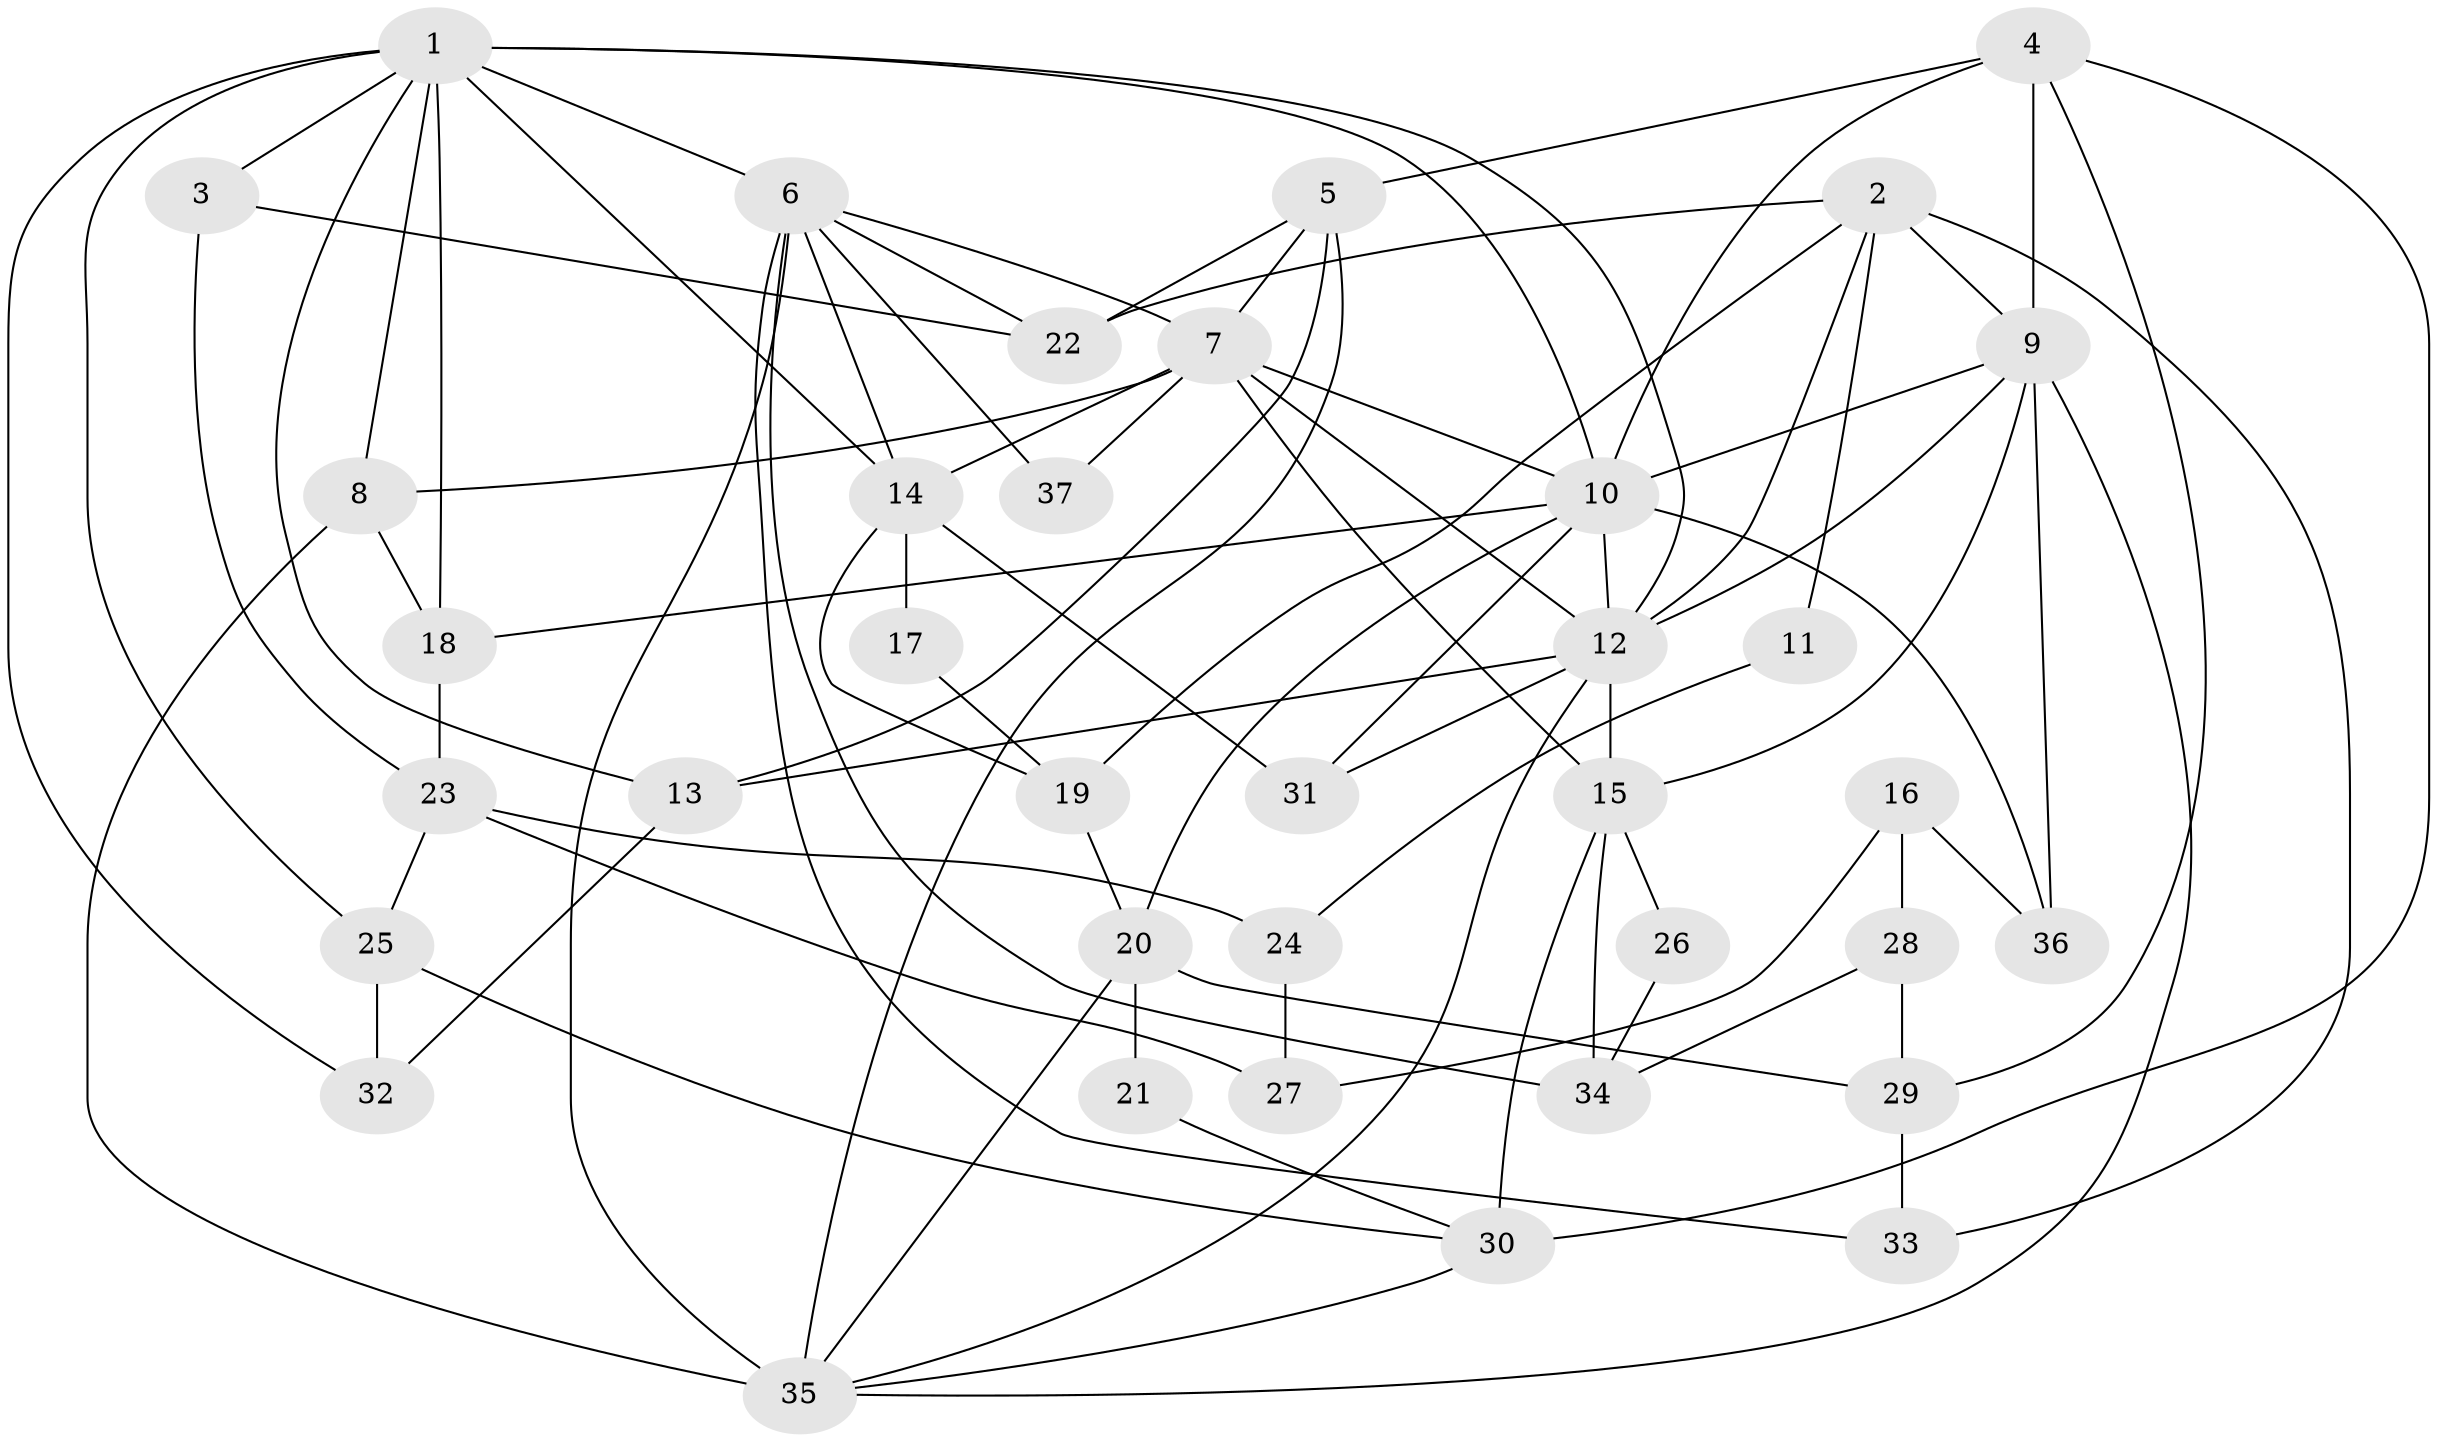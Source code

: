 // original degree distribution, {5: 0.21666666666666667, 6: 0.08333333333333333, 4: 0.38333333333333336, 2: 0.13333333333333333, 3: 0.16666666666666666, 7: 0.016666666666666666}
// Generated by graph-tools (version 1.1) at 2025/50/03/04/25 22:50:56]
// undirected, 37 vertices, 85 edges
graph export_dot {
  node [color=gray90,style=filled];
  1;
  2;
  3;
  4;
  5;
  6;
  7;
  8;
  9;
  10;
  11;
  12;
  13;
  14;
  15;
  16;
  17;
  18;
  19;
  20;
  21;
  22;
  23;
  24;
  25;
  26;
  27;
  28;
  29;
  30;
  31;
  32;
  33;
  34;
  35;
  36;
  37;
  1 -- 3 [weight=1.0];
  1 -- 6 [weight=1.0];
  1 -- 8 [weight=1.0];
  1 -- 10 [weight=1.0];
  1 -- 12 [weight=1.0];
  1 -- 13 [weight=1.0];
  1 -- 14 [weight=1.0];
  1 -- 18 [weight=1.0];
  1 -- 25 [weight=1.0];
  1 -- 32 [weight=1.0];
  2 -- 9 [weight=1.0];
  2 -- 11 [weight=1.0];
  2 -- 12 [weight=1.0];
  2 -- 19 [weight=1.0];
  2 -- 22 [weight=1.0];
  2 -- 33 [weight=1.0];
  3 -- 22 [weight=1.0];
  3 -- 23 [weight=1.0];
  4 -- 5 [weight=1.0];
  4 -- 9 [weight=1.0];
  4 -- 10 [weight=1.0];
  4 -- 29 [weight=1.0];
  4 -- 30 [weight=1.0];
  5 -- 7 [weight=1.0];
  5 -- 13 [weight=1.0];
  5 -- 22 [weight=1.0];
  5 -- 35 [weight=1.0];
  6 -- 7 [weight=1.0];
  6 -- 14 [weight=1.0];
  6 -- 22 [weight=1.0];
  6 -- 33 [weight=1.0];
  6 -- 34 [weight=2.0];
  6 -- 35 [weight=1.0];
  6 -- 37 [weight=1.0];
  7 -- 8 [weight=1.0];
  7 -- 10 [weight=1.0];
  7 -- 12 [weight=1.0];
  7 -- 14 [weight=1.0];
  7 -- 15 [weight=4.0];
  7 -- 37 [weight=1.0];
  8 -- 18 [weight=1.0];
  8 -- 35 [weight=1.0];
  9 -- 10 [weight=3.0];
  9 -- 12 [weight=1.0];
  9 -- 15 [weight=1.0];
  9 -- 35 [weight=1.0];
  9 -- 36 [weight=1.0];
  10 -- 12 [weight=1.0];
  10 -- 18 [weight=1.0];
  10 -- 20 [weight=1.0];
  10 -- 31 [weight=1.0];
  10 -- 36 [weight=1.0];
  11 -- 24 [weight=1.0];
  12 -- 13 [weight=1.0];
  12 -- 15 [weight=1.0];
  12 -- 31 [weight=1.0];
  12 -- 35 [weight=1.0];
  13 -- 32 [weight=1.0];
  14 -- 17 [weight=1.0];
  14 -- 19 [weight=1.0];
  14 -- 31 [weight=1.0];
  15 -- 26 [weight=1.0];
  15 -- 30 [weight=1.0];
  15 -- 34 [weight=1.0];
  16 -- 27 [weight=1.0];
  16 -- 28 [weight=1.0];
  16 -- 36 [weight=1.0];
  17 -- 19 [weight=1.0];
  18 -- 23 [weight=1.0];
  19 -- 20 [weight=1.0];
  20 -- 21 [weight=1.0];
  20 -- 29 [weight=1.0];
  20 -- 35 [weight=1.0];
  21 -- 30 [weight=1.0];
  23 -- 24 [weight=1.0];
  23 -- 25 [weight=1.0];
  23 -- 27 [weight=1.0];
  24 -- 27 [weight=1.0];
  25 -- 30 [weight=1.0];
  25 -- 32 [weight=1.0];
  26 -- 34 [weight=1.0];
  28 -- 29 [weight=1.0];
  28 -- 34 [weight=1.0];
  29 -- 33 [weight=1.0];
  30 -- 35 [weight=1.0];
}
